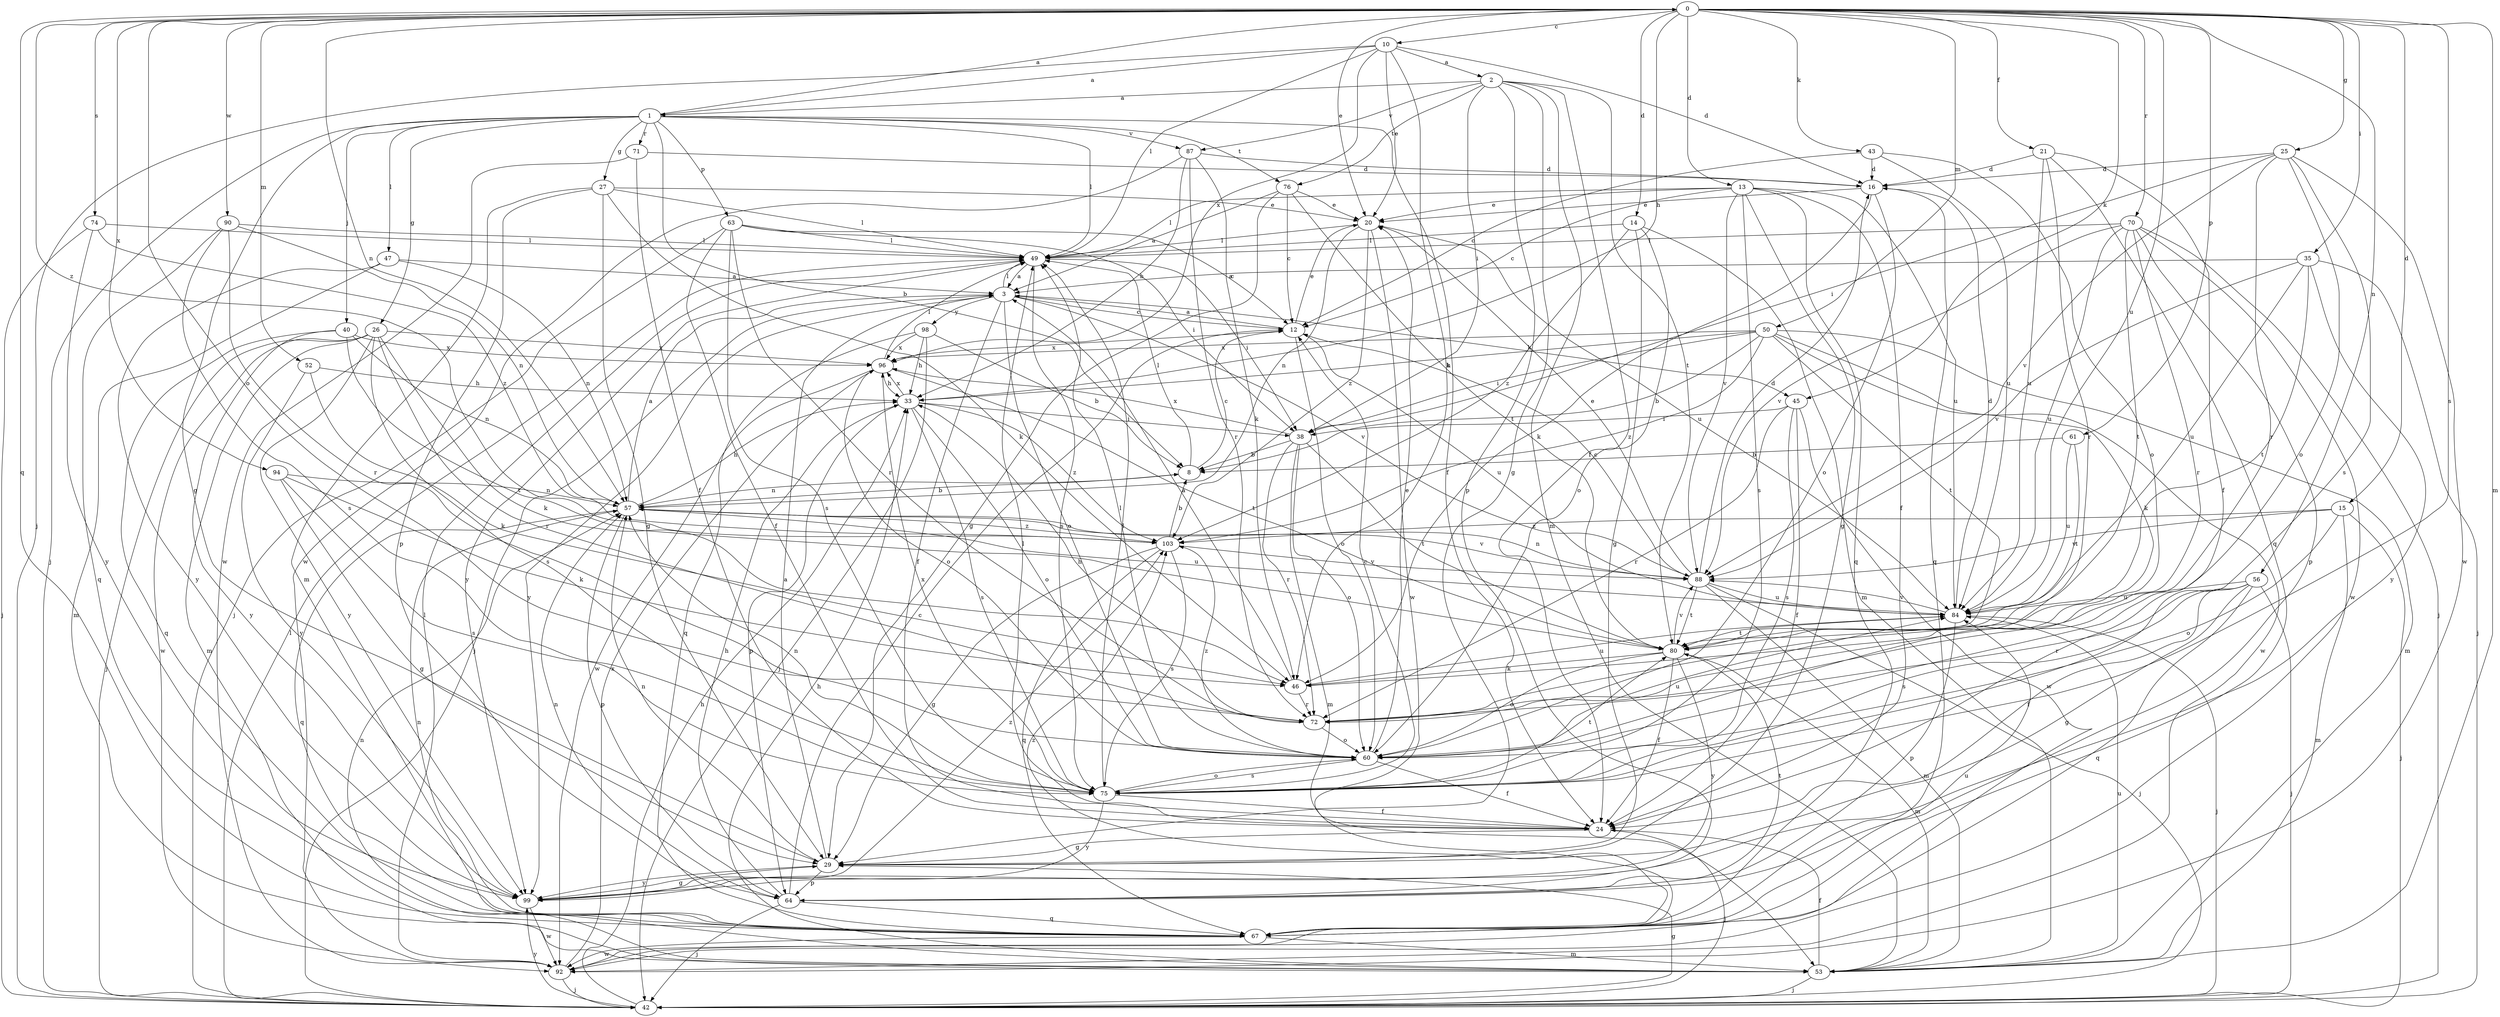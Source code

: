 strict digraph  {
0;
1;
2;
3;
8;
10;
12;
13;
14;
15;
16;
20;
21;
24;
25;
26;
27;
29;
33;
35;
38;
40;
42;
43;
45;
46;
47;
49;
50;
52;
53;
56;
57;
60;
61;
63;
64;
67;
70;
71;
72;
74;
75;
76;
80;
84;
87;
88;
90;
92;
94;
96;
98;
99;
103;
0 -> 10  [label=c];
0 -> 13  [label=d];
0 -> 14  [label=d];
0 -> 15  [label=d];
0 -> 20  [label=e];
0 -> 21  [label=f];
0 -> 25  [label=g];
0 -> 33  [label=h];
0 -> 35  [label=i];
0 -> 43  [label=k];
0 -> 45  [label=k];
0 -> 50  [label=m];
0 -> 52  [label=m];
0 -> 53  [label=m];
0 -> 56  [label=n];
0 -> 57  [label=n];
0 -> 60  [label=o];
0 -> 61  [label=p];
0 -> 67  [label=q];
0 -> 70  [label=r];
0 -> 74  [label=s];
0 -> 75  [label=s];
0 -> 84  [label=u];
0 -> 90  [label=w];
0 -> 94  [label=x];
0 -> 103  [label=z];
1 -> 0  [label=a];
1 -> 8  [label=b];
1 -> 24  [label=f];
1 -> 26  [label=g];
1 -> 27  [label=g];
1 -> 29  [label=g];
1 -> 40  [label=j];
1 -> 42  [label=j];
1 -> 47  [label=l];
1 -> 49  [label=l];
1 -> 63  [label=p];
1 -> 71  [label=r];
1 -> 76  [label=t];
1 -> 87  [label=v];
2 -> 1  [label=a];
2 -> 24  [label=f];
2 -> 29  [label=g];
2 -> 38  [label=i];
2 -> 53  [label=m];
2 -> 64  [label=p];
2 -> 76  [label=t];
2 -> 80  [label=t];
2 -> 87  [label=v];
3 -> 12  [label=c];
3 -> 24  [label=f];
3 -> 42  [label=j];
3 -> 45  [label=k];
3 -> 49  [label=l];
3 -> 60  [label=o];
3 -> 88  [label=v];
3 -> 98  [label=y];
3 -> 99  [label=y];
8 -> 12  [label=c];
8 -> 49  [label=l];
8 -> 57  [label=n];
10 -> 1  [label=a];
10 -> 2  [label=a];
10 -> 16  [label=d];
10 -> 20  [label=e];
10 -> 42  [label=j];
10 -> 46  [label=k];
10 -> 49  [label=l];
10 -> 96  [label=x];
12 -> 3  [label=a];
12 -> 20  [label=e];
12 -> 60  [label=o];
12 -> 84  [label=u];
12 -> 96  [label=x];
13 -> 12  [label=c];
13 -> 20  [label=e];
13 -> 24  [label=f];
13 -> 29  [label=g];
13 -> 49  [label=l];
13 -> 67  [label=q];
13 -> 75  [label=s];
13 -> 84  [label=u];
13 -> 88  [label=v];
14 -> 29  [label=g];
14 -> 49  [label=l];
14 -> 53  [label=m];
14 -> 60  [label=o];
14 -> 103  [label=z];
15 -> 42  [label=j];
15 -> 53  [label=m];
15 -> 60  [label=o];
15 -> 88  [label=v];
15 -> 103  [label=z];
16 -> 20  [label=e];
16 -> 46  [label=k];
16 -> 60  [label=o];
16 -> 67  [label=q];
20 -> 49  [label=l];
20 -> 57  [label=n];
20 -> 84  [label=u];
20 -> 92  [label=w];
20 -> 103  [label=z];
21 -> 16  [label=d];
21 -> 24  [label=f];
21 -> 67  [label=q];
21 -> 72  [label=r];
21 -> 84  [label=u];
24 -> 29  [label=g];
24 -> 42  [label=j];
24 -> 49  [label=l];
25 -> 16  [label=d];
25 -> 38  [label=i];
25 -> 60  [label=o];
25 -> 72  [label=r];
25 -> 75  [label=s];
25 -> 88  [label=v];
25 -> 92  [label=w];
26 -> 42  [label=j];
26 -> 46  [label=k];
26 -> 53  [label=m];
26 -> 72  [label=r];
26 -> 75  [label=s];
26 -> 92  [label=w];
26 -> 96  [label=x];
26 -> 99  [label=y];
27 -> 20  [label=e];
27 -> 29  [label=g];
27 -> 46  [label=k];
27 -> 49  [label=l];
27 -> 53  [label=m];
27 -> 64  [label=p];
29 -> 3  [label=a];
29 -> 57  [label=n];
29 -> 64  [label=p];
29 -> 99  [label=y];
33 -> 38  [label=i];
33 -> 60  [label=o];
33 -> 64  [label=p];
33 -> 75  [label=s];
33 -> 96  [label=x];
33 -> 103  [label=z];
35 -> 3  [label=a];
35 -> 42  [label=j];
35 -> 80  [label=t];
35 -> 84  [label=u];
35 -> 88  [label=v];
35 -> 99  [label=y];
38 -> 8  [label=b];
38 -> 53  [label=m];
38 -> 60  [label=o];
38 -> 72  [label=r];
38 -> 80  [label=t];
38 -> 96  [label=x];
40 -> 57  [label=n];
40 -> 67  [label=q];
40 -> 80  [label=t];
40 -> 96  [label=x];
40 -> 99  [label=y];
42 -> 29  [label=g];
42 -> 33  [label=h];
42 -> 49  [label=l];
42 -> 99  [label=y];
43 -> 12  [label=c];
43 -> 16  [label=d];
43 -> 60  [label=o];
43 -> 84  [label=u];
45 -> 24  [label=f];
45 -> 38  [label=i];
45 -> 72  [label=r];
45 -> 75  [label=s];
45 -> 92  [label=w];
46 -> 3  [label=a];
46 -> 72  [label=r];
46 -> 84  [label=u];
47 -> 3  [label=a];
47 -> 53  [label=m];
47 -> 57  [label=n];
47 -> 99  [label=y];
49 -> 3  [label=a];
49 -> 38  [label=i];
49 -> 75  [label=s];
49 -> 99  [label=y];
50 -> 8  [label=b];
50 -> 33  [label=h];
50 -> 38  [label=i];
50 -> 46  [label=k];
50 -> 53  [label=m];
50 -> 80  [label=t];
50 -> 92  [label=w];
50 -> 96  [label=x];
50 -> 103  [label=z];
52 -> 33  [label=h];
52 -> 46  [label=k];
52 -> 99  [label=y];
53 -> 24  [label=f];
53 -> 33  [label=h];
53 -> 42  [label=j];
53 -> 57  [label=n];
53 -> 84  [label=u];
56 -> 24  [label=f];
56 -> 29  [label=g];
56 -> 42  [label=j];
56 -> 67  [label=q];
56 -> 72  [label=r];
56 -> 75  [label=s];
56 -> 84  [label=u];
57 -> 3  [label=a];
57 -> 8  [label=b];
57 -> 33  [label=h];
57 -> 64  [label=p];
57 -> 67  [label=q];
57 -> 84  [label=u];
57 -> 88  [label=v];
57 -> 103  [label=z];
60 -> 20  [label=e];
60 -> 24  [label=f];
60 -> 49  [label=l];
60 -> 75  [label=s];
60 -> 84  [label=u];
60 -> 103  [label=z];
61 -> 8  [label=b];
61 -> 80  [label=t];
61 -> 84  [label=u];
63 -> 12  [label=c];
63 -> 24  [label=f];
63 -> 38  [label=i];
63 -> 42  [label=j];
63 -> 49  [label=l];
63 -> 72  [label=r];
63 -> 75  [label=s];
64 -> 12  [label=c];
64 -> 33  [label=h];
64 -> 42  [label=j];
64 -> 57  [label=n];
64 -> 67  [label=q];
64 -> 80  [label=t];
67 -> 53  [label=m];
67 -> 57  [label=n];
67 -> 84  [label=u];
67 -> 92  [label=w];
67 -> 103  [label=z];
70 -> 42  [label=j];
70 -> 49  [label=l];
70 -> 64  [label=p];
70 -> 72  [label=r];
70 -> 80  [label=t];
70 -> 84  [label=u];
70 -> 88  [label=v];
70 -> 92  [label=w];
71 -> 16  [label=d];
71 -> 24  [label=f];
71 -> 92  [label=w];
72 -> 33  [label=h];
72 -> 60  [label=o];
74 -> 42  [label=j];
74 -> 49  [label=l];
74 -> 99  [label=y];
74 -> 103  [label=z];
75 -> 12  [label=c];
75 -> 24  [label=f];
75 -> 49  [label=l];
75 -> 57  [label=n];
75 -> 60  [label=o];
75 -> 80  [label=t];
75 -> 96  [label=x];
75 -> 99  [label=y];
76 -> 3  [label=a];
76 -> 12  [label=c];
76 -> 20  [label=e];
76 -> 29  [label=g];
76 -> 80  [label=t];
80 -> 24  [label=f];
80 -> 46  [label=k];
80 -> 53  [label=m];
80 -> 60  [label=o];
80 -> 88  [label=v];
80 -> 99  [label=y];
84 -> 16  [label=d];
84 -> 42  [label=j];
84 -> 64  [label=p];
84 -> 80  [label=t];
84 -> 88  [label=v];
87 -> 16  [label=d];
87 -> 33  [label=h];
87 -> 46  [label=k];
87 -> 72  [label=r];
87 -> 92  [label=w];
88 -> 12  [label=c];
88 -> 16  [label=d];
88 -> 20  [label=e];
88 -> 42  [label=j];
88 -> 53  [label=m];
88 -> 57  [label=n];
88 -> 80  [label=t];
88 -> 84  [label=u];
90 -> 49  [label=l];
90 -> 57  [label=n];
90 -> 67  [label=q];
90 -> 72  [label=r];
90 -> 75  [label=s];
92 -> 42  [label=j];
92 -> 49  [label=l];
92 -> 96  [label=x];
94 -> 29  [label=g];
94 -> 46  [label=k];
94 -> 57  [label=n];
94 -> 75  [label=s];
96 -> 33  [label=h];
96 -> 49  [label=l];
96 -> 60  [label=o];
96 -> 80  [label=t];
96 -> 92  [label=w];
98 -> 8  [label=b];
98 -> 33  [label=h];
98 -> 42  [label=j];
98 -> 67  [label=q];
98 -> 96  [label=x];
99 -> 29  [label=g];
99 -> 92  [label=w];
99 -> 103  [label=z];
103 -> 8  [label=b];
103 -> 29  [label=g];
103 -> 67  [label=q];
103 -> 75  [label=s];
103 -> 88  [label=v];
}
